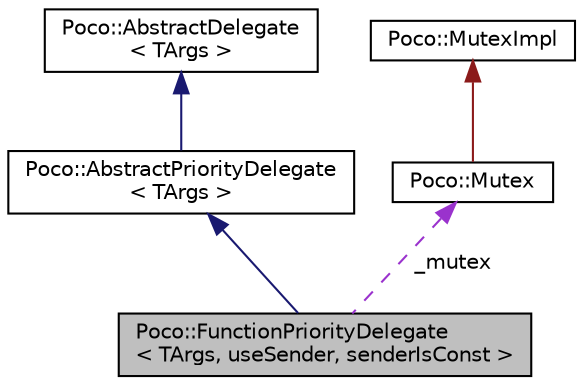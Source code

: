 digraph "Poco::FunctionPriorityDelegate&lt; TArgs, useSender, senderIsConst &gt;"
{
 // LATEX_PDF_SIZE
  edge [fontname="Helvetica",fontsize="10",labelfontname="Helvetica",labelfontsize="10"];
  node [fontname="Helvetica",fontsize="10",shape=record];
  Node1 [label="Poco::FunctionPriorityDelegate\l\< TArgs, useSender, senderIsConst \>",height=0.2,width=0.4,color="black", fillcolor="grey75", style="filled", fontcolor="black",tooltip=" "];
  Node2 -> Node1 [dir="back",color="midnightblue",fontsize="10",style="solid"];
  Node2 [label="Poco::AbstractPriorityDelegate\l\< TArgs \>",height=0.2,width=0.4,color="black", fillcolor="white", style="filled",URL="$classPoco_1_1AbstractPriorityDelegate.html",tooltip=" "];
  Node3 -> Node2 [dir="back",color="midnightblue",fontsize="10",style="solid"];
  Node3 [label="Poco::AbstractDelegate\l\< TArgs \>",height=0.2,width=0.4,color="black", fillcolor="white", style="filled",URL="$classPoco_1_1AbstractDelegate.html",tooltip="Base class for Delegate and Expire."];
  Node4 -> Node1 [dir="back",color="darkorchid3",fontsize="10",style="dashed",label=" _mutex" ];
  Node4 [label="Poco::Mutex",height=0.2,width=0.4,color="black", fillcolor="white", style="filled",URL="$classPoco_1_1Mutex.html",tooltip=" "];
  Node5 -> Node4 [dir="back",color="firebrick4",fontsize="10",style="solid"];
  Node5 [label="Poco::MutexImpl",height=0.2,width=0.4,color="black", fillcolor="white", style="filled",URL="$classPoco_1_1MutexImpl.html",tooltip=" "];
}
